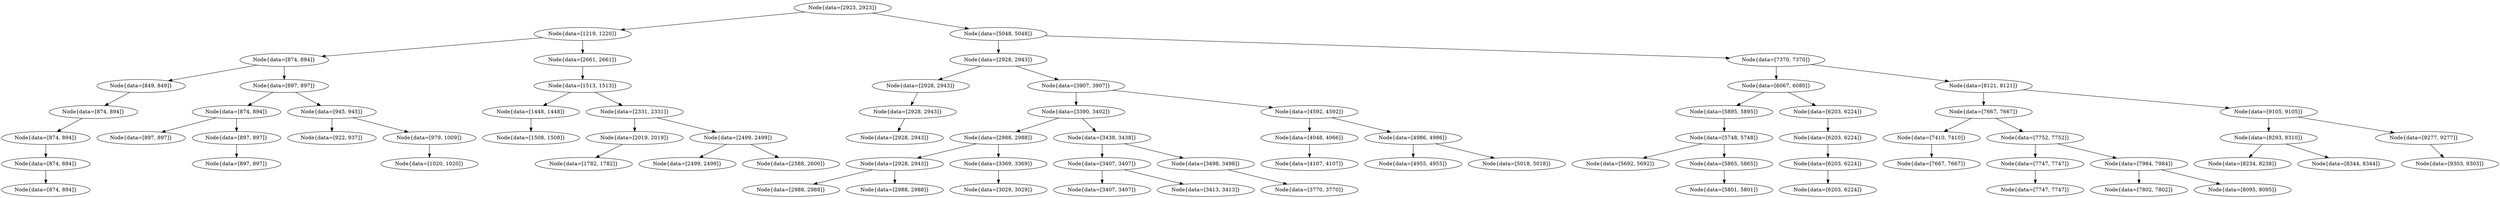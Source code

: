 digraph G{
821513849 [label="Node{data=[2923, 2923]}"]
821513849 -> 747152360
747152360 [label="Node{data=[1219, 1220]}"]
747152360 -> 1756143301
1756143301 [label="Node{data=[874, 894]}"]
1756143301 -> 173070089
173070089 [label="Node{data=[849, 849]}"]
173070089 -> 6214844
6214844 [label="Node{data=[874, 894]}"]
6214844 -> 1763750076
1763750076 [label="Node{data=[874, 894]}"]
1763750076 -> 1710641643
1710641643 [label="Node{data=[874, 894]}"]
1710641643 -> 1771190979
1771190979 [label="Node{data=[874, 894]}"]
1756143301 -> 522188921
522188921 [label="Node{data=[897, 897]}"]
522188921 -> 1943408246
1943408246 [label="Node{data=[874, 894]}"]
1943408246 -> 620261614
620261614 [label="Node{data=[897, 897]}"]
1943408246 -> 1547965072
1547965072 [label="Node{data=[897, 897]}"]
1547965072 -> 1014555985
1014555985 [label="Node{data=[897, 897]}"]
522188921 -> 2132736278
2132736278 [label="Node{data=[945, 945]}"]
2132736278 -> 411474203
411474203 [label="Node{data=[922, 937]}"]
2132736278 -> 1688918025
1688918025 [label="Node{data=[979, 1009]}"]
1688918025 -> 520354720
520354720 [label="Node{data=[1020, 1020]}"]
747152360 -> 400385823
400385823 [label="Node{data=[2661, 2661]}"]
400385823 -> 1002400446
1002400446 [label="Node{data=[1513, 1513]}"]
1002400446 -> 157783888
157783888 [label="Node{data=[1448, 1448]}"]
157783888 -> 163160871
163160871 [label="Node{data=[1508, 1508]}"]
1002400446 -> 1973471376
1973471376 [label="Node{data=[2331, 2331]}"]
1973471376 -> 898283008
898283008 [label="Node{data=[2019, 2019]}"]
898283008 -> 14838518
14838518 [label="Node{data=[1782, 1782]}"]
1973471376 -> 1141264726
1141264726 [label="Node{data=[2499, 2499]}"]
1141264726 -> 932312334
932312334 [label="Node{data=[2499, 2499]}"]
1141264726 -> 1464565578
1464565578 [label="Node{data=[2588, 2600]}"]
821513849 -> 1156385423
1156385423 [label="Node{data=[5048, 5048]}"]
1156385423 -> 840400805
840400805 [label="Node{data=[2928, 2943]}"]
840400805 -> 177657196
177657196 [label="Node{data=[2928, 2943]}"]
177657196 -> 111888987
111888987 [label="Node{data=[2928, 2943]}"]
111888987 -> 717132147
717132147 [label="Node{data=[2928, 2943]}"]
840400805 -> 593308118
593308118 [label="Node{data=[3907, 3907]}"]
593308118 -> 534553956
534553956 [label="Node{data=[3390, 3402]}"]
534553956 -> 1140448598
1140448598 [label="Node{data=[2988, 2988]}"]
1140448598 -> 487778643
487778643 [label="Node{data=[2928, 2943]}"]
487778643 -> 1472950462
1472950462 [label="Node{data=[2988, 2988]}"]
487778643 -> 759564454
759564454 [label="Node{data=[2988, 2988]}"]
1140448598 -> 551056181
551056181 [label="Node{data=[3369, 3369]}"]
551056181 -> 713707020
713707020 [label="Node{data=[3029, 3029]}"]
534553956 -> 650679651
650679651 [label="Node{data=[3438, 3438]}"]
650679651 -> 1003928100
1003928100 [label="Node{data=[3407, 3407]}"]
1003928100 -> 1492400048
1492400048 [label="Node{data=[3407, 3407]}"]
1003928100 -> 553056396
553056396 [label="Node{data=[3413, 3413]}"]
650679651 -> 1115099772
1115099772 [label="Node{data=[3498, 3498]}"]
1115099772 -> 1283364748
1283364748 [label="Node{data=[3770, 3770]}"]
593308118 -> 894332932
894332932 [label="Node{data=[4592, 4592]}"]
894332932 -> 585878713
585878713 [label="Node{data=[4048, 4066]}"]
585878713 -> 1484119658
1484119658 [label="Node{data=[4107, 4107]}"]
894332932 -> 1620041759
1620041759 [label="Node{data=[4986, 4986]}"]
1620041759 -> 646410842
646410842 [label="Node{data=[4955, 4955]}"]
1620041759 -> 1517677623
1517677623 [label="Node{data=[5018, 5018]}"]
1156385423 -> 738590621
738590621 [label="Node{data=[7370, 7370]}"]
738590621 -> 865430810
865430810 [label="Node{data=[6067, 6080]}"]
865430810 -> 773708944
773708944 [label="Node{data=[5895, 5895]}"]
773708944 -> 1534888240
1534888240 [label="Node{data=[5748, 5748]}"]
1534888240 -> 1485208789
1485208789 [label="Node{data=[5692, 5692]}"]
1534888240 -> 1088628578
1088628578 [label="Node{data=[5865, 5865]}"]
1088628578 -> 5933746
5933746 [label="Node{data=[5801, 5801]}"]
865430810 -> 1062254208
1062254208 [label="Node{data=[6203, 6224]}"]
1062254208 -> 1423639915
1423639915 [label="Node{data=[6203, 6224]}"]
1423639915 -> 224063653
224063653 [label="Node{data=[6203, 6224]}"]
224063653 -> 1501688998
1501688998 [label="Node{data=[6203, 6224]}"]
738590621 -> 1675603360
1675603360 [label="Node{data=[8121, 8121]}"]
1675603360 -> 1864572141
1864572141 [label="Node{data=[7667, 7667]}"]
1864572141 -> 900073076
900073076 [label="Node{data=[7410, 7410]}"]
900073076 -> 1674899618
1674899618 [label="Node{data=[7667, 7667]}"]
1864572141 -> 2105078741
2105078741 [label="Node{data=[7752, 7752]}"]
2105078741 -> 172711139
172711139 [label="Node{data=[7747, 7747]}"]
172711139 -> 257650296
257650296 [label="Node{data=[7747, 7747]}"]
2105078741 -> 1263455953
1263455953 [label="Node{data=[7984, 7984]}"]
1263455953 -> 1905420854
1905420854 [label="Node{data=[7802, 7802]}"]
1263455953 -> 560897187
560897187 [label="Node{data=[8095, 8095]}"]
1675603360 -> 1964117592
1964117592 [label="Node{data=[9105, 9105]}"]
1964117592 -> 1217883757
1217883757 [label="Node{data=[8293, 8310]}"]
1217883757 -> 708214419
708214419 [label="Node{data=[8234, 8238]}"]
1217883757 -> 2137552114
2137552114 [label="Node{data=[8344, 8344]}"]
1964117592 -> 443401609
443401609 [label="Node{data=[9277, 9277]}"]
443401609 -> 1769616559
1769616559 [label="Node{data=[9303, 9303]}"]
}